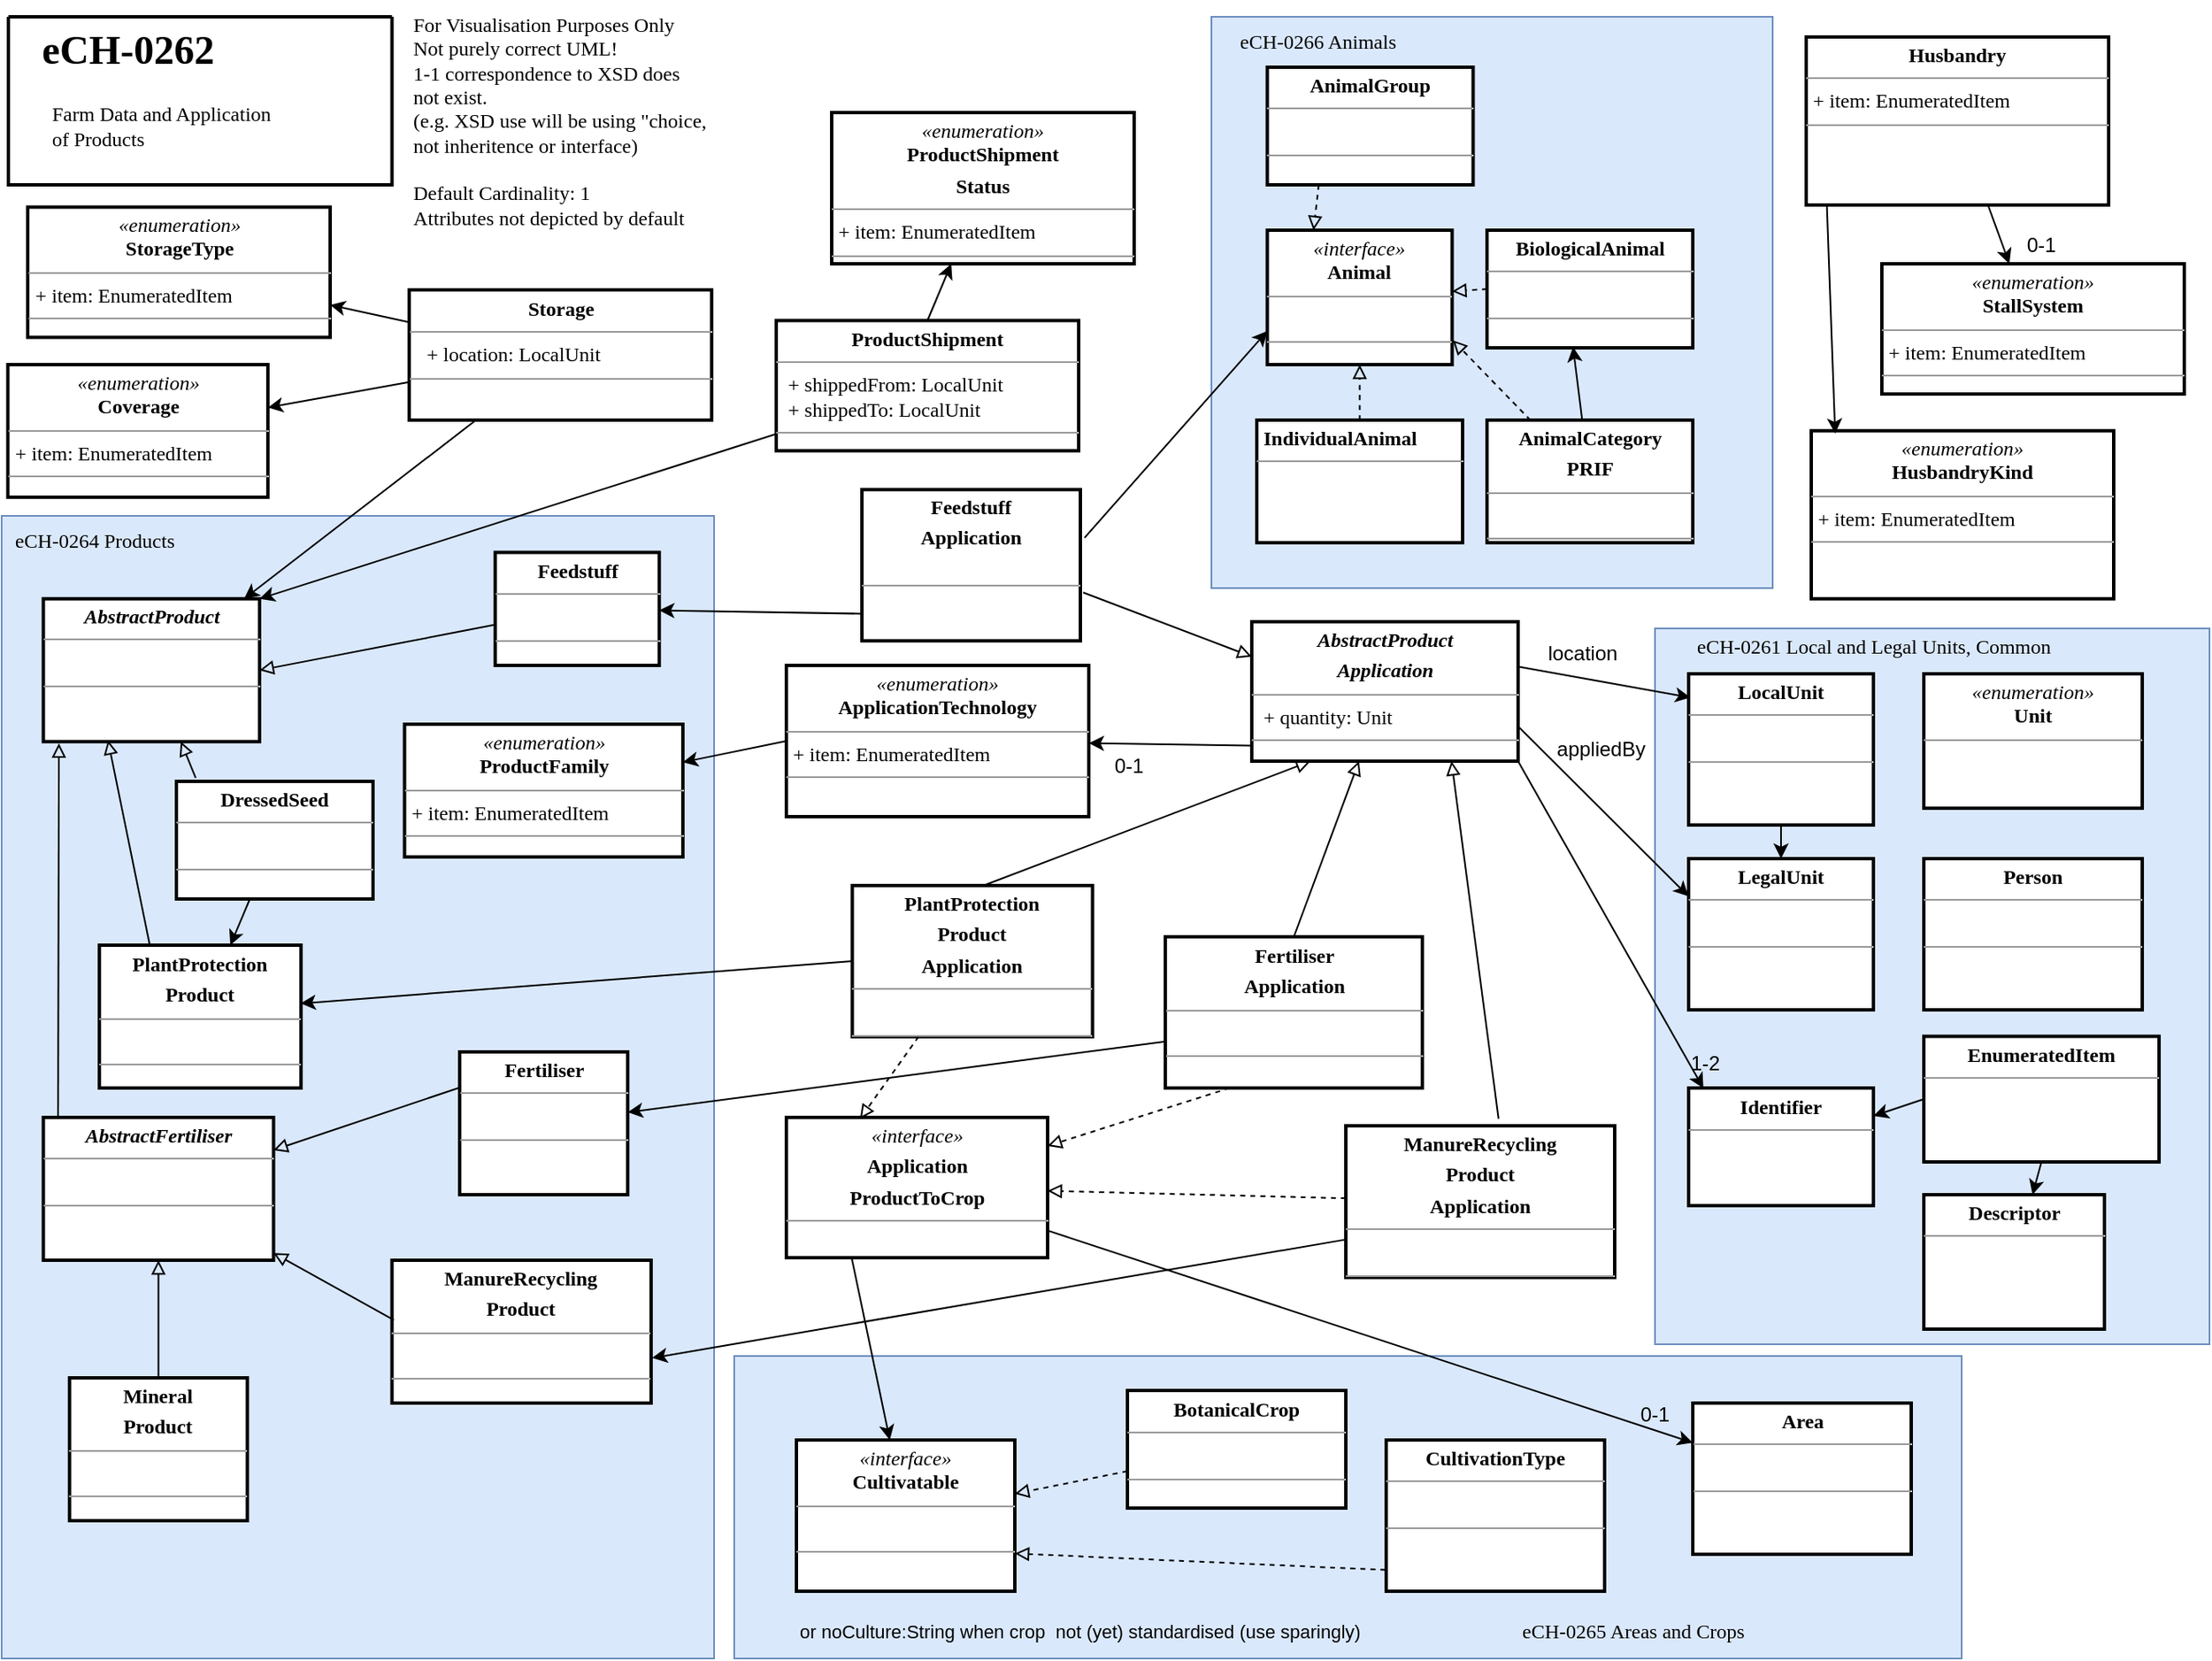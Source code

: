 <mxfile version="21.1.2" type="device">
  <diagram id="C5RBs43oDa-KdzZeNtuy" name="Page-1">
    <mxGraphModel dx="2353" dy="1265" grid="1" gridSize="10" guides="1" tooltips="1" connect="1" arrows="1" fold="1" page="1" pageScale="1" pageWidth="1654" pageHeight="1169" math="0" shadow="0">
      <root>
        <mxCell id="WIyWlLk6GJQsqaUBKTNV-0" />
        <mxCell id="WIyWlLk6GJQsqaUBKTNV-1" parent="WIyWlLk6GJQsqaUBKTNV-0" />
        <mxCell id="9_fdUrSxjmN1W93VfHhp-2" value="" style="rounded=0;whiteSpace=wrap;html=1;fillColor=#dae8fc;strokeColor=#6c8ebf;fontFamily=Verdana;" parent="WIyWlLk6GJQsqaUBKTNV-1" vertex="1">
          <mxGeometry x="1010" y="424" width="330" height="426" as="geometry" />
        </mxCell>
        <mxCell id="9_fdUrSxjmN1W93VfHhp-0" value="&lt;p style=&quot;margin:0px;margin-top:4px;text-align:center;&quot;&gt;&lt;i&gt;«enumeration»&lt;/i&gt;&lt;br&gt;&lt;b&gt;Unit&lt;/b&gt;&lt;/p&gt;&lt;hr size=&quot;1&quot;&gt;&lt;p style=&quot;margin:0px;margin-left:4px;&quot;&gt;&lt;br&gt;&lt;/p&gt;" style="verticalAlign=top;align=left;overflow=fill;fontSize=12;fontFamily=Verdana;html=1;sketch=0;strokeWidth=2;" parent="WIyWlLk6GJQsqaUBKTNV-1" vertex="1">
          <mxGeometry x="1170" y="451" width="130" height="80" as="geometry" />
        </mxCell>
        <mxCell id="9_fdUrSxjmN1W93VfHhp-12" value="&lt;p style=&quot;margin:0px;margin-top:4px;text-align:center;&quot;&gt;&lt;b&gt;Identifier&lt;/b&gt;&lt;/p&gt;&lt;hr size=&quot;1&quot;&gt;&lt;p style=&quot;margin:0px;margin-left:4px;&quot;&gt;&lt;br&gt;&lt;/p&gt;" style="verticalAlign=top;align=left;overflow=fill;fontSize=12;fontFamily=Verdana;html=1;sketch=0;strokeWidth=2;" parent="WIyWlLk6GJQsqaUBKTNV-1" vertex="1">
          <mxGeometry x="1030" y="697.5" width="110" height="70" as="geometry" />
        </mxCell>
        <mxCell id="A5fvS7BDDAw0l9XVEY4Y-33" value="&lt;p style=&quot;margin:0px;margin-top:4px;text-align:center;&quot;&gt;&lt;b&gt;EnumeratedItem&lt;/b&gt;&lt;/p&gt;&lt;hr size=&quot;1&quot;&gt;&lt;p style=&quot;margin:0px;margin-left:4px;&quot;&gt;&lt;br&gt;&lt;/p&gt;" style="verticalAlign=top;align=left;overflow=fill;fontSize=12;fontFamily=Verdana;html=1;sketch=0;strokeWidth=2;" parent="WIyWlLk6GJQsqaUBKTNV-1" vertex="1">
          <mxGeometry x="1170" y="666.75" width="140" height="74.75" as="geometry" />
        </mxCell>
        <mxCell id="A5fvS7BDDAw0l9XVEY4Y-54" value="&lt;p style=&quot;margin:0px;margin-top:4px;text-align:center;&quot;&gt;&lt;b&gt;LocalUnit&lt;/b&gt;&lt;/p&gt;&lt;hr size=&quot;1&quot;&gt;&lt;p style=&quot;margin:0px;margin-left:4px;&quot;&gt;&amp;nbsp;&lt;br&gt;&lt;/p&gt;&lt;hr size=&quot;1&quot;&gt;&lt;p style=&quot;margin:0px;margin-left:4px;&quot;&gt;&lt;br&gt;&lt;/p&gt;" style="verticalAlign=top;align=left;overflow=fill;fontSize=12;fontFamily=Verdana;html=1;sketch=0;strokeWidth=2;" parent="WIyWlLk6GJQsqaUBKTNV-1" vertex="1">
          <mxGeometry x="1030" y="451" width="110" height="90" as="geometry" />
        </mxCell>
        <mxCell id="A5fvS7BDDAw0l9XVEY4Y-61" value="" style="endArrow=classic;html=1;sketch=0;fontFamily=Verdana;curved=1;" parent="WIyWlLk6GJQsqaUBKTNV-1" source="A5fvS7BDDAw0l9XVEY4Y-54" target="Fh2eQYCEiK_2gspSJ3Qt-0" edge="1">
          <mxGeometry width="50" height="50" relative="1" as="geometry">
            <mxPoint x="1205" y="1035" as="sourcePoint" />
            <mxPoint x="1119.72" y="590.336" as="targetPoint" />
          </mxGeometry>
        </mxCell>
        <mxCell id="A5fvS7BDDAw0l9XVEY4Y-96" value="" style="swimlane;startSize=0;sketch=0;fontFamily=Verdana;strokeWidth=2;" parent="WIyWlLk6GJQsqaUBKTNV-1" vertex="1">
          <mxGeometry x="30" y="60" width="228.3" height="100" as="geometry" />
        </mxCell>
        <mxCell id="9_fdUrSxjmN1W93VfHhp-1" value="&lt;h1&gt;&lt;span style=&quot;background-color: initial;&quot;&gt;eCH-0262&lt;/span&gt;&lt;/h1&gt;&lt;div&gt;&lt;br&gt;&lt;/div&gt;" style="text;html=1;strokeColor=none;fillColor=none;spacing=5;spacingTop=-20;whiteSpace=wrap;overflow=hidden;rounded=0;strokeWidth=2;fontFamily=Verdana;" parent="A5fvS7BDDAw0l9XVEY4Y-96" vertex="1">
          <mxGeometry x="15.3" width="195.7" height="80" as="geometry" />
        </mxCell>
        <mxCell id="A5fvS7BDDAw0l9XVEY4Y-100" value="Farm Data and Application&lt;br&gt;of Products" style="text;html=1;strokeColor=none;fillColor=none;align=left;verticalAlign=middle;whiteSpace=wrap;rounded=0;strokeWidth=2;fontFamily=Verdana;" parent="A5fvS7BDDAw0l9XVEY4Y-96" vertex="1">
          <mxGeometry x="23.6" y="50" width="226.4" height="30" as="geometry" />
        </mxCell>
        <mxCell id="A5fvS7BDDAw0l9XVEY4Y-97" value="For Visualisation Purposes Only&lt;br&gt;Not purely correct UML!&lt;br&gt;1-1 correspondence to XSD does &lt;br&gt;not exist.&lt;br&gt;(e.g. XSD use will be using &quot;choice,&lt;br&gt;not inheritence or interface)&lt;br&gt;&lt;br&gt;Default Cardinality: 1&lt;br&gt;Attributes not depicted by default" style="text;html=1;strokeColor=none;fillColor=none;align=left;verticalAlign=middle;whiteSpace=wrap;rounded=0;strokeWidth=2;fontFamily=Verdana;" parent="WIyWlLk6GJQsqaUBKTNV-1" vertex="1">
          <mxGeometry x="268.57" y="107" width="450" height="30" as="geometry" />
        </mxCell>
        <mxCell id="3pSlS8YH4z9lj6zPETBl-3" value="" style="rounded=0;whiteSpace=wrap;html=1;fillColor=#dae8fc;strokeColor=#6c8ebf;fontFamily=Verdana;" parent="WIyWlLk6GJQsqaUBKTNV-1" vertex="1">
          <mxGeometry x="462" y="857" width="730.5" height="180" as="geometry" />
        </mxCell>
        <mxCell id="3pSlS8YH4z9lj6zPETBl-47" value="&lt;p style=&quot;margin:0px;margin-top:4px;text-align:center;&quot;&gt;&lt;b&gt;Person&lt;/b&gt;&lt;/p&gt;&lt;hr size=&quot;1&quot;&gt;&lt;p style=&quot;margin:0px;margin-left:4px;&quot;&gt;&amp;nbsp;&lt;br&gt;&lt;/p&gt;&lt;hr size=&quot;1&quot;&gt;&lt;p style=&quot;margin:0px;margin-left:4px;&quot;&gt;&lt;br&gt;&lt;/p&gt;" style="verticalAlign=top;align=left;overflow=fill;fontSize=12;fontFamily=Verdana;html=1;sketch=0;strokeWidth=2;" parent="WIyWlLk6GJQsqaUBKTNV-1" vertex="1">
          <mxGeometry x="1170" y="561" width="130" height="90" as="geometry" />
        </mxCell>
        <mxCell id="31RmMGNtrucp_WwvdCh7-1" value="&lt;p style=&quot;margin:0px;margin-top:4px;text-align:center;&quot;&gt;&lt;i&gt;«enumeration»&lt;/i&gt;&lt;br&gt;&lt;b&gt;StorageType&lt;/b&gt;&lt;/p&gt;&lt;hr size=&quot;1&quot;&gt;&lt;p style=&quot;margin:0px;margin-left:4px;&quot;&gt;+ item: EnumeratedItem&lt;br&gt;&lt;/p&gt;&lt;hr size=&quot;1&quot;&gt;&lt;p style=&quot;margin:0px;margin-left:4px;&quot;&gt;&lt;br&gt;&lt;/p&gt;" style="verticalAlign=top;align=left;overflow=fill;fontSize=12;fontFamily=Verdana;html=1;sketch=0;strokeWidth=2;" parent="WIyWlLk6GJQsqaUBKTNV-1" vertex="1">
          <mxGeometry x="41.51" y="173.25" width="180" height="77.5" as="geometry" />
        </mxCell>
        <mxCell id="fq_hDrngQvyFMPAxzldU-2" value="" style="rounded=0;whiteSpace=wrap;html=1;fillColor=#dae8fc;strokeColor=#6c8ebf;fontFamily=Verdana;" parent="WIyWlLk6GJQsqaUBKTNV-1" vertex="1">
          <mxGeometry x="746" y="60" width="334" height="340" as="geometry" />
        </mxCell>
        <mxCell id="fq_hDrngQvyFMPAxzldU-3" value="eCH-0266 Animals" style="text;html=1;strokeColor=none;fillColor=none;align=left;verticalAlign=middle;whiteSpace=wrap;rounded=0;strokeWidth=2;fontFamily=Verdana;" parent="WIyWlLk6GJQsqaUBKTNV-1" vertex="1">
          <mxGeometry x="761" y="60" width="290" height="30" as="geometry" />
        </mxCell>
        <mxCell id="fq_hDrngQvyFMPAxzldU-5" value="&lt;p style=&quot;margin:0px;margin-top:4px;text-align:center;&quot;&gt;&lt;b&gt;AnimalGroup&lt;/b&gt;&lt;/p&gt;&lt;hr size=&quot;1&quot;&gt;&lt;p style=&quot;margin:0px;margin-left:4px;&quot;&gt;&amp;nbsp;&amp;nbsp;&lt;br&gt;&lt;/p&gt;&lt;hr size=&quot;1&quot;&gt;&lt;p style=&quot;margin:0px;margin-left:4px;&quot;&gt;&lt;br&gt;&lt;/p&gt;" style="verticalAlign=top;align=left;overflow=fill;fontSize=12;fontFamily=Verdana;html=1;sketch=0;strokeWidth=2;" parent="WIyWlLk6GJQsqaUBKTNV-1" vertex="1">
          <mxGeometry x="779.25" y="90" width="122.5" height="70" as="geometry" />
        </mxCell>
        <mxCell id="fq_hDrngQvyFMPAxzldU-6" value="&lt;p style=&quot;margin:0px;margin-top:4px;text-align:center;&quot;&gt;&lt;b style=&quot;background-color: initial;&quot;&gt;Husbandry&lt;/b&gt;&lt;br&gt;&lt;/p&gt;&lt;hr size=&quot;1&quot;&gt;&lt;p style=&quot;margin:0px;margin-left:4px;&quot;&gt;+ item: EnumeratedItem&lt;br&gt;&lt;/p&gt;&lt;hr size=&quot;1&quot;&gt;&lt;p style=&quot;margin:0px;margin-left:4px;&quot;&gt;&lt;br&gt;&lt;/p&gt;" style="verticalAlign=top;align=left;overflow=fill;fontSize=12;fontFamily=Verdana;html=1;sketch=0;strokeWidth=2;" parent="WIyWlLk6GJQsqaUBKTNV-1" vertex="1">
          <mxGeometry x="1100" y="72" width="180" height="100" as="geometry" />
        </mxCell>
        <mxCell id="fq_hDrngQvyFMPAxzldU-7" value="" style="rounded=0;whiteSpace=wrap;html=1;fillColor=#dae8fc;strokeColor=#6c8ebf;fontFamily=Verdana;" parent="WIyWlLk6GJQsqaUBKTNV-1" vertex="1">
          <mxGeometry x="26" y="357" width="424" height="680" as="geometry" />
        </mxCell>
        <mxCell id="fq_hDrngQvyFMPAxzldU-8" value="&lt;p style=&quot;margin:0px;margin-top:4px;text-align:center;&quot;&gt;&lt;b&gt;Manure&lt;/b&gt;&lt;b style=&quot;background-color: initial;&quot;&gt;Recycling&lt;/b&gt;&lt;/p&gt;&lt;p style=&quot;margin:0px;margin-top:4px;text-align:center;&quot;&gt;&lt;b style=&quot;background-color: initial;&quot;&gt;Product&lt;/b&gt;&lt;/p&gt;&lt;hr size=&quot;1&quot;&gt;&lt;p style=&quot;margin:0px;margin-left:4px;&quot;&gt;&amp;nbsp;&lt;br&gt;&lt;/p&gt;&lt;hr size=&quot;1&quot;&gt;&lt;p style=&quot;margin:0px;margin-left:4px;&quot;&gt;&lt;br&gt;&lt;/p&gt;" style="verticalAlign=top;align=left;overflow=fill;fontSize=12;fontFamily=Verdana;html=1;sketch=0;strokeWidth=2;" parent="WIyWlLk6GJQsqaUBKTNV-1" vertex="1">
          <mxGeometry x="258.3" y="800" width="154.23" height="85" as="geometry" />
        </mxCell>
        <mxCell id="fq_hDrngQvyFMPAxzldU-9" value="eCH-0264 Products" style="text;html=1;strokeColor=none;fillColor=none;align=left;verticalAlign=middle;whiteSpace=wrap;rounded=0;strokeWidth=2;fontFamily=Verdana;" parent="WIyWlLk6GJQsqaUBKTNV-1" vertex="1">
          <mxGeometry x="32.35" y="357" width="290" height="30" as="geometry" />
        </mxCell>
        <mxCell id="fq_hDrngQvyFMPAxzldU-10" value="&lt;p style=&quot;margin:0px;margin-top:4px;text-align:center;&quot;&gt;&lt;b&gt;PlantProtection&lt;/b&gt;&lt;/p&gt;&lt;p style=&quot;margin:0px;margin-top:4px;text-align:center;&quot;&gt;&lt;b style=&quot;background-color: initial;&quot;&gt;Product&lt;/b&gt;&lt;br&gt;&lt;/p&gt;&lt;hr size=&quot;1&quot;&gt;&lt;p style=&quot;margin:0px;margin-left:4px;&quot;&gt;&amp;nbsp;&lt;br&gt;&lt;/p&gt;&lt;hr size=&quot;1&quot;&gt;&lt;p style=&quot;margin:0px;margin-left:4px;&quot;&gt;&lt;br&gt;&lt;/p&gt;" style="verticalAlign=top;align=left;overflow=fill;fontSize=12;fontFamily=Verdana;html=1;sketch=0;strokeWidth=2;" parent="WIyWlLk6GJQsqaUBKTNV-1" vertex="1">
          <mxGeometry x="84.15" y="612.5" width="120" height="85" as="geometry" />
        </mxCell>
        <mxCell id="fq_hDrngQvyFMPAxzldU-11" value="&lt;p style=&quot;margin:0px;margin-top:4px;text-align:center;&quot;&gt;&lt;b&gt;Feedstuff&lt;/b&gt;&lt;/p&gt;&lt;hr size=&quot;1&quot;&gt;&lt;p style=&quot;margin:0px;margin-left:4px;&quot;&gt;&amp;nbsp;&lt;br&gt;&lt;/p&gt;&lt;hr size=&quot;1&quot;&gt;&lt;p style=&quot;margin:0px;margin-left:4px;&quot;&gt;&lt;br&gt;&lt;/p&gt;" style="verticalAlign=top;align=left;overflow=fill;fontSize=12;fontFamily=Verdana;html=1;sketch=0;strokeWidth=2;" parent="WIyWlLk6GJQsqaUBKTNV-1" vertex="1">
          <mxGeometry x="319.75" y="378.75" width="97.6" height="67.25" as="geometry" />
        </mxCell>
        <mxCell id="fq_hDrngQvyFMPAxzldU-132" style="edgeStyle=elbowEdgeStyle;rounded=0;orthogonalLoop=1;jettySize=auto;html=1;exitX=0;exitY=0.25;exitDx=0;exitDy=0;fontFamily=Verdana;endArrow=block;endFill=0;" parent="WIyWlLk6GJQsqaUBKTNV-1" source="fq_hDrngQvyFMPAxzldU-14" edge="1">
          <mxGeometry relative="1" as="geometry">
            <mxPoint x="573" y="364.143" as="targetPoint" />
          </mxGeometry>
        </mxCell>
        <mxCell id="fq_hDrngQvyFMPAxzldU-14" value="&lt;p style=&quot;margin:0px;margin-top:4px;text-align:center;&quot;&gt;&lt;b style=&quot;background-color: initial;&quot;&gt;Feedstuff&lt;/b&gt;&lt;br&gt;&lt;/p&gt;&lt;p style=&quot;margin:0px;margin-top:4px;text-align:center;&quot;&gt;&lt;b&gt;Application&lt;/b&gt;&lt;/p&gt;&lt;p style=&quot;margin:0px;margin-left:4px;&quot;&gt;&amp;nbsp;&amp;nbsp;&lt;br&gt;&lt;/p&gt;&lt;hr size=&quot;1&quot;&gt;&lt;p style=&quot;margin:0px;margin-left:4px;&quot;&gt;&lt;br&gt;&lt;/p&gt;" style="verticalAlign=top;align=left;overflow=fill;fontSize=12;fontFamily=Verdana;html=1;sketch=0;strokeWidth=2;" parent="WIyWlLk6GJQsqaUBKTNV-1" vertex="1">
          <mxGeometry x="538" y="341.35" width="130" height="90" as="geometry" />
        </mxCell>
        <mxCell id="fq_hDrngQvyFMPAxzldU-15" value="" style="endArrow=classic;html=1;sketch=0;fontFamily=Verdana;curved=1;exitX=-0.007;exitY=0.821;exitDx=0;exitDy=0;exitPerimeter=0;" parent="WIyWlLk6GJQsqaUBKTNV-1" source="fq_hDrngQvyFMPAxzldU-14" target="fq_hDrngQvyFMPAxzldU-11" edge="1">
          <mxGeometry width="50" height="50" relative="1" as="geometry">
            <mxPoint x="499" y="391.911" as="sourcePoint" />
            <mxPoint x="1307.988" y="870" as="targetPoint" />
          </mxGeometry>
        </mxCell>
        <mxCell id="fq_hDrngQvyFMPAxzldU-20" value="&lt;p style=&quot;margin:0px;margin-top:4px;text-align:center;&quot;&gt;&lt;i&gt;«interface»&lt;/i&gt;&lt;/p&gt;&lt;p style=&quot;margin:0px;margin-top:4px;text-align:center;&quot;&gt;&lt;b&gt;Application&lt;/b&gt;&lt;/p&gt;&lt;p style=&quot;margin:0px;margin-top:4px;text-align:center;&quot;&gt;&lt;b style=&quot;background-color: initial;&quot;&gt;Product&lt;/b&gt;&lt;b style=&quot;background-color: initial;&quot;&gt;ToCrop&lt;/b&gt;&lt;/p&gt;&lt;hr size=&quot;1&quot;&gt;&lt;p style=&quot;margin:0px;margin-left:4px;&quot;&gt;&lt;/p&gt;&lt;p style=&quot;margin:0px;margin-left:4px;&quot;&gt;&lt;br&gt;&lt;/p&gt;" style="verticalAlign=top;align=left;overflow=fill;fontSize=12;fontFamily=Verdana;html=1;sketch=0;strokeWidth=2;" parent="WIyWlLk6GJQsqaUBKTNV-1" vertex="1">
          <mxGeometry x="493" y="715" width="155.5" height="83.5" as="geometry" />
        </mxCell>
        <mxCell id="fq_hDrngQvyFMPAxzldU-25" value="&lt;p style=&quot;margin:0px;margin-top:4px;text-align:center;&quot;&gt;&lt;b&gt;&lt;i&gt;AbstractProduct&lt;/i&gt;&lt;/b&gt;&lt;/p&gt;&lt;p style=&quot;margin:0px;margin-top:4px;text-align:center;&quot;&gt;&lt;b&gt;&lt;i&gt;Application&lt;/i&gt;&lt;/b&gt;&lt;/p&gt;&lt;hr size=&quot;1&quot;&gt;&lt;p style=&quot;margin:0px;margin-left:4px;&quot;&gt;&amp;nbsp;+ quantity: Unit&lt;span style=&quot;background-color: initial;&quot;&gt;&amp;nbsp;&lt;/span&gt;&lt;/p&gt;&lt;hr size=&quot;1&quot;&gt;&lt;p style=&quot;margin:0px;margin-left:4px;&quot;&gt;&lt;br&gt;&lt;/p&gt;" style="verticalAlign=top;align=left;overflow=fill;fontSize=12;fontFamily=Verdana;html=1;sketch=0;strokeWidth=2;" parent="WIyWlLk6GJQsqaUBKTNV-1" vertex="1">
          <mxGeometry x="770" y="420" width="158.5" height="83" as="geometry" />
        </mxCell>
        <mxCell id="fq_hDrngQvyFMPAxzldU-26" value="&lt;p style=&quot;margin:0px;margin-top:4px;text-align:center;&quot;&gt;&lt;b&gt;DressedSeed&lt;/b&gt;&lt;/p&gt;&lt;hr size=&quot;1&quot;&gt;&lt;p style=&quot;margin:0px;margin-left:4px;&quot;&gt;&amp;nbsp;&lt;br&gt;&lt;/p&gt;&lt;hr size=&quot;1&quot;&gt;&lt;p style=&quot;margin:0px;margin-left:4px;&quot;&gt;&lt;br&gt;&lt;/p&gt;" style="verticalAlign=top;align=left;overflow=fill;fontSize=12;fontFamily=Verdana;html=1;sketch=0;strokeWidth=2;" parent="WIyWlLk6GJQsqaUBKTNV-1" vertex="1">
          <mxGeometry x="130" y="515" width="117" height="70" as="geometry" />
        </mxCell>
        <mxCell id="fq_hDrngQvyFMPAxzldU-30" value="" style="endArrow=block;html=1;sketch=0;fontFamily=Verdana;curved=1;endFill=0;exitX=1.013;exitY=0.681;exitDx=0;exitDy=0;entryX=0;entryY=0.25;entryDx=0;entryDy=0;exitPerimeter=0;" parent="WIyWlLk6GJQsqaUBKTNV-1" source="fq_hDrngQvyFMPAxzldU-14" target="fq_hDrngQvyFMPAxzldU-25" edge="1">
          <mxGeometry width="50" height="50" relative="1" as="geometry">
            <mxPoint x="792.997" y="706.75" as="sourcePoint" />
            <mxPoint x="909.83" y="967.75" as="targetPoint" />
          </mxGeometry>
        </mxCell>
        <mxCell id="fq_hDrngQvyFMPAxzldU-39" value="" style="endArrow=classic;html=1;sketch=0;fontFamily=Verdana;curved=1;exitX=0.002;exitY=0.888;exitDx=0;exitDy=0;exitPerimeter=0;" parent="WIyWlLk6GJQsqaUBKTNV-1" source="fq_hDrngQvyFMPAxzldU-25" target="fq_hDrngQvyFMPAxzldU-38" edge="1">
          <mxGeometry width="50" height="50" relative="1" as="geometry">
            <mxPoint x="731.75" y="557" as="sourcePoint" />
            <mxPoint x="988.775" y="765" as="targetPoint" />
          </mxGeometry>
        </mxCell>
        <mxCell id="fq_hDrngQvyFMPAxzldU-43" value="&lt;p style=&quot;margin:0px;margin-top:4px;text-align:center;&quot;&gt;&lt;i&gt;«enumeration»&lt;/i&gt;&lt;br&gt;&lt;b&gt;StallSystem&lt;/b&gt;&lt;/p&gt;&lt;hr size=&quot;1&quot;&gt;&lt;p style=&quot;margin:0px;margin-left:4px;&quot;&gt;+ item: EnumeratedItem&lt;br&gt;&lt;/p&gt;&lt;hr size=&quot;1&quot;&gt;&lt;p style=&quot;margin:0px;margin-left:4px;&quot;&gt;&lt;br&gt;&lt;/p&gt;" style="verticalAlign=top;align=left;overflow=fill;fontSize=12;fontFamily=Verdana;html=1;sketch=0;strokeWidth=2;" parent="WIyWlLk6GJQsqaUBKTNV-1" vertex="1">
          <mxGeometry x="1145" y="207.0" width="180" height="77.5" as="geometry" />
        </mxCell>
        <mxCell id="fq_hDrngQvyFMPAxzldU-45" value="&lt;p style=&quot;margin:0px;margin-top:4px;text-align:center;&quot;&gt;&lt;b&gt;Storage&lt;/b&gt;&lt;/p&gt;&lt;hr size=&quot;1&quot;&gt;&lt;p style=&quot;margin:0px;margin-left:4px;&quot;&gt;&amp;nbsp; + location: LocalUnit&lt;br&gt;&lt;/p&gt;&lt;hr size=&quot;1&quot;&gt;&lt;p style=&quot;margin:0px;margin-left:4px;&quot;&gt;&lt;br&gt;&lt;/p&gt;" style="verticalAlign=top;align=left;overflow=fill;fontSize=12;fontFamily=Verdana;html=1;sketch=0;strokeWidth=2;" parent="WIyWlLk6GJQsqaUBKTNV-1" vertex="1">
          <mxGeometry x="268.57" y="222.5" width="180" height="77.5" as="geometry" />
        </mxCell>
        <mxCell id="fq_hDrngQvyFMPAxzldU-55" value="&lt;p style=&quot;margin:0px;margin-top:4px;text-align:center;&quot;&gt;&lt;b&gt;&lt;i&gt;AbstractProduct&lt;/i&gt;&lt;/b&gt;&lt;/p&gt;&lt;hr size=&quot;1&quot;&gt;&lt;p style=&quot;margin:0px;margin-left:4px;&quot;&gt;&amp;nbsp;&lt;br&gt;&lt;/p&gt;&lt;hr size=&quot;1&quot;&gt;&lt;p style=&quot;margin:0px;margin-left:4px;&quot;&gt;&lt;br&gt;&lt;/p&gt;" style="verticalAlign=top;align=left;overflow=fill;fontSize=12;fontFamily=Verdana;html=1;sketch=0;strokeWidth=2;" parent="WIyWlLk6GJQsqaUBKTNV-1" vertex="1">
          <mxGeometry x="50.8" y="406.35" width="128.7" height="85" as="geometry" />
        </mxCell>
        <mxCell id="fq_hDrngQvyFMPAxzldU-58" value="" style="endArrow=classic;html=1;sketch=0;fontFamily=Verdana;curved=1;" parent="WIyWlLk6GJQsqaUBKTNV-1" source="fq_hDrngQvyFMPAxzldU-45" target="31RmMGNtrucp_WwvdCh7-1" edge="1">
          <mxGeometry width="50" height="50" relative="1" as="geometry">
            <mxPoint x="1093" y="611" as="sourcePoint" />
            <mxPoint x="1093" y="489.18" as="targetPoint" />
          </mxGeometry>
        </mxCell>
        <mxCell id="fq_hDrngQvyFMPAxzldU-60" value="&lt;p style=&quot;margin:0px;margin-top:4px;text-align:center;&quot;&gt;&lt;b&gt;BiologicalAnimal&lt;/b&gt;&lt;/p&gt;&lt;hr size=&quot;1&quot;&gt;&lt;p style=&quot;margin:0px;margin-left:4px;&quot;&gt;&amp;nbsp;&amp;nbsp;&lt;br&gt;&lt;/p&gt;&lt;hr size=&quot;1&quot;&gt;&lt;p style=&quot;margin:0px;margin-left:4px;&quot;&gt;&lt;br&gt;&lt;/p&gt;" style="verticalAlign=top;align=left;overflow=fill;fontSize=12;fontFamily=Verdana;html=1;sketch=0;strokeWidth=2;" parent="WIyWlLk6GJQsqaUBKTNV-1" vertex="1">
          <mxGeometry x="910" y="187" width="122.5" height="70" as="geometry" />
        </mxCell>
        <mxCell id="fq_hDrngQvyFMPAxzldU-65" value="" style="endArrow=block;html=1;sketch=0;fontFamily=Verdana;curved=1;endFill=0;entryX=1;entryY=0.5;entryDx=0;entryDy=0;" parent="WIyWlLk6GJQsqaUBKTNV-1" source="fq_hDrngQvyFMPAxzldU-11" target="fq_hDrngQvyFMPAxzldU-55" edge="1">
          <mxGeometry width="50" height="50" relative="1" as="geometry">
            <mxPoint x="495.33" y="632.68" as="sourcePoint" />
            <mxPoint x="487.638" y="604.75" as="targetPoint" />
          </mxGeometry>
        </mxCell>
        <mxCell id="fq_hDrngQvyFMPAxzldU-67" value="" style="endArrow=block;html=1;sketch=0;fontFamily=Verdana;curved=1;endFill=0;exitX=0.25;exitY=0;exitDx=0;exitDy=0;entryX=0.299;entryY=0.991;entryDx=0;entryDy=0;entryPerimeter=0;" parent="WIyWlLk6GJQsqaUBKTNV-1" source="fq_hDrngQvyFMPAxzldU-10" target="fq_hDrngQvyFMPAxzldU-55" edge="1">
          <mxGeometry width="50" height="50" relative="1" as="geometry">
            <mxPoint x="191.3" y="511" as="sourcePoint" />
            <mxPoint x="93" y="487" as="targetPoint" />
          </mxGeometry>
        </mxCell>
        <mxCell id="fq_hDrngQvyFMPAxzldU-69" value="" style="endArrow=block;html=1;sketch=0;fontFamily=Verdana;curved=1;endFill=0;exitX=0.098;exitY=-0.03;exitDx=0;exitDy=0;exitPerimeter=0;" parent="WIyWlLk6GJQsqaUBKTNV-1" source="fq_hDrngQvyFMPAxzldU-26" target="fq_hDrngQvyFMPAxzldU-55" edge="1">
          <mxGeometry width="50" height="50" relative="1" as="geometry">
            <mxPoint x="249.129" y="709.88" as="sourcePoint" />
            <mxPoint x="170.62" y="469.325" as="targetPoint" />
          </mxGeometry>
        </mxCell>
        <mxCell id="Fh2eQYCEiK_2gspSJ3Qt-0" value="&lt;p style=&quot;margin:0px;margin-top:4px;text-align:center;&quot;&gt;&lt;b&gt;LegalUnit&lt;/b&gt;&lt;/p&gt;&lt;hr size=&quot;1&quot;&gt;&lt;p style=&quot;margin:0px;margin-left:4px;&quot;&gt;&amp;nbsp;&lt;br&gt;&lt;/p&gt;&lt;hr size=&quot;1&quot;&gt;&lt;p style=&quot;margin:0px;margin-left:4px;&quot;&gt;&lt;br&gt;&lt;/p&gt;" style="verticalAlign=top;align=left;overflow=fill;fontSize=12;fontFamily=Verdana;html=1;sketch=0;strokeWidth=2;" parent="WIyWlLk6GJQsqaUBKTNV-1" vertex="1">
          <mxGeometry x="1030" y="561" width="110" height="90" as="geometry" />
        </mxCell>
        <mxCell id="fq_hDrngQvyFMPAxzldU-38" value="&lt;p style=&quot;margin:0px;margin-top:4px;text-align:center;&quot;&gt;&lt;i&gt;«enumeration»&lt;/i&gt;&lt;br&gt;&lt;b&gt;Application&lt;/b&gt;&lt;b style=&quot;background-color: initial;&quot;&gt;Technology&lt;/b&gt;&lt;/p&gt;&lt;hr size=&quot;1&quot;&gt;&lt;p style=&quot;margin:0px;margin-left:4px;&quot;&gt;+ item: EnumeratedItem&lt;br&gt;&lt;/p&gt;&lt;hr size=&quot;1&quot;&gt;&lt;p style=&quot;margin:0px;margin-left:4px;&quot;&gt;&lt;br&gt;&lt;/p&gt;" style="verticalAlign=top;align=left;overflow=fill;fontSize=12;fontFamily=Verdana;html=1;sketch=0;strokeWidth=2;" parent="WIyWlLk6GJQsqaUBKTNV-1" vertex="1">
          <mxGeometry x="493" y="446" width="180" height="90" as="geometry" />
        </mxCell>
        <mxCell id="fq_hDrngQvyFMPAxzldU-75" value="&lt;p style=&quot;margin:0px;margin-top:4px;text-align:center;&quot;&gt;&lt;b&gt;Descriptor&lt;/b&gt;&lt;/p&gt;&lt;hr size=&quot;1&quot;&gt;&lt;p style=&quot;margin:0px;margin-left:4px;&quot;&gt;&lt;br&gt;&lt;/p&gt;" style="verticalAlign=top;align=left;overflow=fill;fontSize=12;fontFamily=Verdana;html=1;sketch=0;strokeWidth=2;" parent="WIyWlLk6GJQsqaUBKTNV-1" vertex="1">
          <mxGeometry x="1170" y="761" width="107.5" height="80" as="geometry" />
        </mxCell>
        <mxCell id="fq_hDrngQvyFMPAxzldU-76" value="eCH-0261 Local and Legal Units, Common" style="text;html=1;strokeColor=none;fillColor=none;align=left;verticalAlign=middle;whiteSpace=wrap;rounded=0;strokeWidth=2;fontFamily=Verdana;" parent="WIyWlLk6GJQsqaUBKTNV-1" vertex="1">
          <mxGeometry x="1032.5" y="420" width="290" height="30" as="geometry" />
        </mxCell>
        <mxCell id="fq_hDrngQvyFMPAxzldU-77" value="eCH-0265 Areas and Crops" style="text;html=1;strokeColor=none;fillColor=none;align=left;verticalAlign=middle;whiteSpace=wrap;rounded=0;strokeWidth=2;fontFamily=Verdana;" parent="WIyWlLk6GJQsqaUBKTNV-1" vertex="1">
          <mxGeometry x="928.5" y="1006" width="214.5" height="30" as="geometry" />
        </mxCell>
        <mxCell id="fq_hDrngQvyFMPAxzldU-80" value="" style="endArrow=classic;html=1;sketch=0;fontFamily=Verdana;curved=1;exitX=0;exitY=0.5;exitDx=0;exitDy=0;" parent="WIyWlLk6GJQsqaUBKTNV-1" source="A5fvS7BDDAw0l9XVEY4Y-33" target="9_fdUrSxjmN1W93VfHhp-12" edge="1">
          <mxGeometry width="50" height="50" relative="1" as="geometry">
            <mxPoint x="1361.45" y="791" as="sourcePoint" />
            <mxPoint x="1200.0" y="789" as="targetPoint" />
          </mxGeometry>
        </mxCell>
        <mxCell id="fq_hDrngQvyFMPAxzldU-83" value="" style="endArrow=classic;html=1;sketch=0;fontFamily=Verdana;curved=1;exitX=0.5;exitY=1;exitDx=0;exitDy=0;" parent="WIyWlLk6GJQsqaUBKTNV-1" source="A5fvS7BDDAw0l9XVEY4Y-33" target="fq_hDrngQvyFMPAxzldU-75" edge="1">
          <mxGeometry width="50" height="50" relative="1" as="geometry">
            <mxPoint x="1060" y="961" as="sourcePoint" />
            <mxPoint x="870.201" y="679.25" as="targetPoint" />
          </mxGeometry>
        </mxCell>
        <mxCell id="fq_hDrngQvyFMPAxzldU-90" value="&lt;p style=&quot;margin:0px;margin-top:4px;text-align:center;&quot;&gt;&lt;i&gt;«enumeration»&lt;/i&gt;&lt;br&gt;&lt;b&gt;Coverage&lt;/b&gt;&lt;/p&gt;&lt;hr size=&quot;1&quot;&gt;&lt;p style=&quot;margin:0px;margin-left:4px;&quot;&gt;+ item: EnumeratedItem&lt;br&gt;&lt;/p&gt;&lt;hr size=&quot;1&quot;&gt;&lt;p style=&quot;margin:0px;margin-left:4px;&quot;&gt;&lt;br&gt;&lt;/p&gt;" style="verticalAlign=top;align=left;overflow=fill;fontSize=12;fontFamily=Verdana;html=1;sketch=0;strokeWidth=2;" parent="WIyWlLk6GJQsqaUBKTNV-1" vertex="1">
          <mxGeometry x="29.68" y="267" width="154.75" height="78.91" as="geometry" />
        </mxCell>
        <mxCell id="fq_hDrngQvyFMPAxzldU-91" value="" style="endArrow=classic;html=1;sketch=0;fontFamily=Verdana;curved=1;" parent="WIyWlLk6GJQsqaUBKTNV-1" source="fq_hDrngQvyFMPAxzldU-45" target="fq_hDrngQvyFMPAxzldU-90" edge="1">
          <mxGeometry width="50" height="50" relative="1" as="geometry">
            <mxPoint x="211.3" y="287" as="sourcePoint" />
            <mxPoint x="303" y="267" as="targetPoint" />
          </mxGeometry>
        </mxCell>
        <mxCell id="fq_hDrngQvyFMPAxzldU-92" value="&lt;p style=&quot;margin:0px;margin-top:4px;text-align:center;&quot;&gt;&lt;b style=&quot;background-color: initial;&quot;&gt;Mineral&lt;/b&gt;&lt;/p&gt;&lt;p style=&quot;margin:0px;margin-top:4px;text-align:center;&quot;&gt;&lt;b style=&quot;background-color: initial;&quot;&gt;Product&lt;/b&gt;&lt;br&gt;&lt;/p&gt;&lt;hr size=&quot;1&quot;&gt;&lt;p style=&quot;margin:0px;margin-left:4px;&quot;&gt;&amp;nbsp;&lt;br&gt;&lt;/p&gt;&lt;hr size=&quot;1&quot;&gt;&lt;p style=&quot;margin:0px;margin-left:4px;&quot;&gt;&lt;br&gt;&lt;/p&gt;" style="verticalAlign=top;align=left;overflow=fill;fontSize=12;fontFamily=Verdana;html=1;sketch=0;strokeWidth=2;" parent="WIyWlLk6GJQsqaUBKTNV-1" vertex="1">
          <mxGeometry x="66.37" y="870" width="105.85" height="85" as="geometry" />
        </mxCell>
        <mxCell id="fq_hDrngQvyFMPAxzldU-93" value="&lt;p style=&quot;margin:0px;margin-top:4px;text-align:center;&quot;&gt;&lt;b&gt;&lt;i&gt;AbstractFertiliser&lt;/i&gt;&lt;/b&gt;&lt;/p&gt;&lt;hr size=&quot;1&quot;&gt;&lt;p style=&quot;margin:0px;margin-left:4px;&quot;&gt;&amp;nbsp;&lt;br&gt;&lt;/p&gt;&lt;hr size=&quot;1&quot;&gt;&lt;p style=&quot;margin:0px;margin-left:4px;&quot;&gt;&lt;br&gt;&lt;/p&gt;" style="verticalAlign=top;align=left;overflow=fill;fontSize=12;fontFamily=Verdana;html=1;sketch=0;strokeWidth=2;" parent="WIyWlLk6GJQsqaUBKTNV-1" vertex="1">
          <mxGeometry x="50.8" y="715" width="136.99" height="85" as="geometry" />
        </mxCell>
        <mxCell id="fq_hDrngQvyFMPAxzldU-95" value="" style="endArrow=block;html=1;sketch=0;fontFamily=Verdana;curved=1;endFill=0;" parent="WIyWlLk6GJQsqaUBKTNV-1" source="fq_hDrngQvyFMPAxzldU-92" target="fq_hDrngQvyFMPAxzldU-93" edge="1">
          <mxGeometry width="50" height="50" relative="1" as="geometry">
            <mxPoint x="13" y="777" as="sourcePoint" />
            <mxPoint x="425" y="598.02" as="targetPoint" />
          </mxGeometry>
        </mxCell>
        <mxCell id="fq_hDrngQvyFMPAxzldU-123" value="" style="endArrow=block;html=1;sketch=0;fontFamily=Verdana;curved=1;endFill=0;exitX=0.064;exitY=0;exitDx=0;exitDy=0;exitPerimeter=0;entryX=0.072;entryY=1.012;entryDx=0;entryDy=0;entryPerimeter=0;" parent="WIyWlLk6GJQsqaUBKTNV-1" source="fq_hDrngQvyFMPAxzldU-93" target="fq_hDrngQvyFMPAxzldU-55" edge="1">
          <mxGeometry width="50" height="50" relative="1" as="geometry">
            <mxPoint x="259.9" y="657" as="sourcePoint" />
            <mxPoint x="213.98" y="496.285" as="targetPoint" />
          </mxGeometry>
        </mxCell>
        <mxCell id="fq_hDrngQvyFMPAxzldU-125" value="" style="endArrow=classic;html=1;sketch=0;fontFamily=Verdana;curved=1;exitX=0.25;exitY=1;exitDx=0;exitDy=0;" parent="WIyWlLk6GJQsqaUBKTNV-1" source="fq_hDrngQvyFMPAxzldU-20" target="fq_hDrngQvyFMPAxzldU-135" edge="1">
          <mxGeometry width="50" height="50" relative="1" as="geometry">
            <mxPoint x="601.004" y="799" as="sourcePoint" />
            <mxPoint x="634.352" y="827" as="targetPoint" />
          </mxGeometry>
        </mxCell>
        <mxCell id="fq_hDrngQvyFMPAxzldU-129" style="edgeStyle=elbowEdgeStyle;rounded=0;orthogonalLoop=1;jettySize=auto;html=1;exitX=0.75;exitY=0;exitDx=0;exitDy=0;fontFamily=Verdana;endArrow=block;endFill=0;" parent="WIyWlLk6GJQsqaUBKTNV-1" source="fq_hDrngQvyFMPAxzldU-43" target="fq_hDrngQvyFMPAxzldU-43" edge="1">
          <mxGeometry relative="1" as="geometry" />
        </mxCell>
        <mxCell id="fq_hDrngQvyFMPAxzldU-130" value="" style="endArrow=classic;html=1;sketch=0;fontFamily=Verdana;curved=1;endFill=1;exitX=1.019;exitY=0.319;exitDx=0;exitDy=0;entryX=0;entryY=0.75;entryDx=0;entryDy=0;exitPerimeter=0;" parent="WIyWlLk6GJQsqaUBKTNV-1" source="fq_hDrngQvyFMPAxzldU-14" target="fq_hDrngQvyFMPAxzldU-143" edge="1">
          <mxGeometry width="50" height="50" relative="1" as="geometry">
            <mxPoint x="709.837" y="351.35" as="sourcePoint" />
            <mxPoint x="843" y="235.75" as="targetPoint" />
          </mxGeometry>
        </mxCell>
        <mxCell id="fq_hDrngQvyFMPAxzldU-135" value="&lt;p style=&quot;margin:0px;margin-top:4px;text-align:center;&quot;&gt;&lt;i&gt;«interface»&lt;/i&gt;&lt;br&gt;&lt;b&gt;Cultivatable&lt;/b&gt;&lt;/p&gt;&lt;hr size=&quot;1&quot;&gt;&lt;p style=&quot;margin:0px;margin-left:4px;&quot;&gt;&amp;nbsp;&lt;br&gt;&lt;/p&gt;&lt;hr size=&quot;1&quot;&gt;&lt;p style=&quot;margin:0px;margin-left:4px;&quot;&gt;&lt;br&gt;&lt;/p&gt;" style="verticalAlign=top;align=left;overflow=fill;fontSize=12;fontFamily=Verdana;html=1;sketch=0;strokeWidth=2;" parent="WIyWlLk6GJQsqaUBKTNV-1" vertex="1">
          <mxGeometry x="499" y="907" width="130" height="90" as="geometry" />
        </mxCell>
        <mxCell id="fq_hDrngQvyFMPAxzldU-136" value="" style="endArrow=block;html=1;sketch=0;fontFamily=Verdana;endFill=0;dashed=1;" parent="WIyWlLk6GJQsqaUBKTNV-1" source="fq_hDrngQvyFMPAxzldU-141" target="fq_hDrngQvyFMPAxzldU-135" edge="1">
          <mxGeometry width="50" height="50" relative="1" as="geometry">
            <mxPoint x="947.506" y="1032" as="sourcePoint" />
            <mxPoint x="1258" y="1047.004" as="targetPoint" />
          </mxGeometry>
        </mxCell>
        <mxCell id="fq_hDrngQvyFMPAxzldU-142" value="&lt;p style=&quot;margin:0px;margin-top:4px;text-align:center;&quot;&gt;&lt;b&gt;CultivationType&lt;/b&gt;&lt;/p&gt;&lt;hr size=&quot;1&quot;&gt;&lt;p style=&quot;margin:0px;margin-left:4px;&quot;&gt;&amp;nbsp;&lt;br&gt;&lt;/p&gt;&lt;hr size=&quot;1&quot;&gt;&lt;p style=&quot;margin:0px;margin-left:4px;&quot;&gt;&lt;br&gt;&lt;/p&gt;" style="verticalAlign=top;align=left;overflow=fill;fontSize=12;fontFamily=Verdana;html=1;sketch=0;strokeWidth=2;" parent="WIyWlLk6GJQsqaUBKTNV-1" vertex="1">
          <mxGeometry x="850" y="907" width="130" height="90" as="geometry" />
        </mxCell>
        <mxCell id="fq_hDrngQvyFMPAxzldU-143" value="&lt;p style=&quot;margin:0px;margin-top:4px;text-align:center;&quot;&gt;&lt;i&gt;«interface»&lt;/i&gt;&lt;br&gt;&lt;b&gt;Animal&lt;/b&gt;&lt;/p&gt;&lt;hr size=&quot;1&quot;&gt;&lt;p style=&quot;margin:0px;margin-left:4px;&quot;&gt;&amp;nbsp;&lt;br&gt;&lt;/p&gt;&lt;hr size=&quot;1&quot;&gt;&lt;p style=&quot;margin:0px;margin-left:4px;&quot;&gt;&lt;br&gt;&lt;/p&gt;" style="verticalAlign=top;align=left;overflow=fill;fontSize=12;fontFamily=Verdana;html=1;sketch=0;strokeWidth=2;" parent="WIyWlLk6GJQsqaUBKTNV-1" vertex="1">
          <mxGeometry x="779.25" y="187" width="110" height="80" as="geometry" />
        </mxCell>
        <mxCell id="fq_hDrngQvyFMPAxzldU-145" value="" style="endArrow=block;html=1;sketch=0;fontFamily=Verdana;curved=1;endFill=0;dashed=1;exitX=0;exitY=0.5;exitDx=0;exitDy=0;" parent="WIyWlLk6GJQsqaUBKTNV-1" source="fq_hDrngQvyFMPAxzldU-60" target="fq_hDrngQvyFMPAxzldU-143" edge="1">
          <mxGeometry width="50" height="50" relative="1" as="geometry">
            <mxPoint x="1106.196" y="205" as="sourcePoint" />
            <mxPoint x="1076.0" y="170" as="targetPoint" />
          </mxGeometry>
        </mxCell>
        <mxCell id="fq_hDrngQvyFMPAxzldU-148" value="" style="endArrow=block;html=1;sketch=0;fontFamily=Verdana;curved=1;endFill=0;dashed=1;entryX=0.25;entryY=0;entryDx=0;entryDy=0;exitX=0.25;exitY=1;exitDx=0;exitDy=0;" parent="WIyWlLk6GJQsqaUBKTNV-1" source="fq_hDrngQvyFMPAxzldU-5" target="fq_hDrngQvyFMPAxzldU-143" edge="1">
          <mxGeometry width="50" height="50" relative="1" as="geometry">
            <mxPoint x="894.77" y="199.28" as="sourcePoint" />
            <mxPoint x="871" y="170" as="targetPoint" />
          </mxGeometry>
        </mxCell>
        <mxCell id="a3Yqsa4eIs0ynRs7VWnU-0" value="" style="endArrow=classic;html=1;sketch=0;fontFamily=Verdana;curved=1;" parent="WIyWlLk6GJQsqaUBKTNV-1" source="fq_hDrngQvyFMPAxzldU-45" target="fq_hDrngQvyFMPAxzldU-55" edge="1">
          <mxGeometry width="50" height="50" relative="1" as="geometry">
            <mxPoint x="603" y="281" as="sourcePoint" />
            <mxPoint x="893" y="480" as="targetPoint" />
          </mxGeometry>
        </mxCell>
        <mxCell id="yHlTKHoaQ9vVoxRMhvKe-0" value="or noCulture:String when crop&amp;nbsp; not (yet) standardised (use sparingly)" style="text;html=1;strokeColor=none;fillColor=none;align=left;verticalAlign=middle;whiteSpace=wrap;rounded=0;fontSize=11;" vertex="1" parent="WIyWlLk6GJQsqaUBKTNV-1">
          <mxGeometry x="499" y="1006" width="384" height="30" as="geometry" />
        </mxCell>
        <mxCell id="yHlTKHoaQ9vVoxRMhvKe-1" value="&lt;p style=&quot;margin:0px;margin-top:4px;text-align:center;&quot;&gt;&lt;span&gt;Area&lt;/span&gt;&lt;/p&gt;&lt;hr size=&quot;1&quot;&gt;&lt;p style=&quot;margin:0px;margin-left:4px;&quot;&gt;&amp;nbsp;&lt;br&gt;&lt;/p&gt;&lt;hr size=&quot;1&quot;&gt;&lt;p style=&quot;margin:0px;margin-left:4px;&quot;&gt;&lt;br&gt;&lt;/p&gt;" style="verticalAlign=top;align=left;overflow=fill;fontSize=12;fontFamily=Verdana;html=1;sketch=0;strokeWidth=2;fontStyle=1" vertex="1" parent="WIyWlLk6GJQsqaUBKTNV-1">
          <mxGeometry x="1032.5" y="885" width="130" height="90" as="geometry" />
        </mxCell>
        <mxCell id="yHlTKHoaQ9vVoxRMhvKe-2" value="" style="endArrow=classic;html=1;sketch=0;fontFamily=Verdana;curved=1;" edge="1" parent="WIyWlLk6GJQsqaUBKTNV-1" source="fq_hDrngQvyFMPAxzldU-20" target="yHlTKHoaQ9vVoxRMhvKe-1">
          <mxGeometry width="50" height="50" relative="1" as="geometry">
            <mxPoint x="639" y="774" as="sourcePoint" />
            <mxPoint x="626" y="805" as="targetPoint" />
          </mxGeometry>
        </mxCell>
        <mxCell id="yHlTKHoaQ9vVoxRMhvKe-4" value="" style="endArrow=block;html=1;sketch=0;fontFamily=Verdana;curved=1;endFill=0;exitX=0.007;exitY=0.419;exitDx=0;exitDy=0;exitPerimeter=0;" edge="1" parent="WIyWlLk6GJQsqaUBKTNV-1" source="fq_hDrngQvyFMPAxzldU-8" target="fq_hDrngQvyFMPAxzldU-93">
          <mxGeometry width="50" height="50" relative="1" as="geometry">
            <mxPoint x="123" y="867" as="sourcePoint" />
            <mxPoint x="123" y="842" as="targetPoint" />
          </mxGeometry>
        </mxCell>
        <mxCell id="yHlTKHoaQ9vVoxRMhvKe-5" value="&lt;p style=&quot;margin:0px;margin-top:4px;text-align:center;&quot;&gt;&lt;b&gt;Fertiliser&lt;/b&gt;&lt;/p&gt;&lt;hr size=&quot;1&quot;&gt;&lt;p style=&quot;margin:0px;margin-left:4px;&quot;&gt;&amp;nbsp;&lt;br&gt;&lt;/p&gt;&lt;hr size=&quot;1&quot;&gt;&lt;p style=&quot;margin:0px;margin-left:4px;&quot;&gt;&lt;br&gt;&lt;/p&gt;" style="verticalAlign=top;align=left;overflow=fill;fontSize=12;fontFamily=Verdana;html=1;sketch=0;strokeWidth=2;" vertex="1" parent="WIyWlLk6GJQsqaUBKTNV-1">
          <mxGeometry x="298.6" y="676" width="100" height="85" as="geometry" />
        </mxCell>
        <mxCell id="yHlTKHoaQ9vVoxRMhvKe-7" value="" style="endArrow=block;html=1;sketch=0;fontFamily=Verdana;curved=1;endFill=0;exitX=0;exitY=0.25;exitDx=0;exitDy=0;" edge="1" parent="WIyWlLk6GJQsqaUBKTNV-1" source="yHlTKHoaQ9vVoxRMhvKe-5" target="fq_hDrngQvyFMPAxzldU-93">
          <mxGeometry width="50" height="50" relative="1" as="geometry">
            <mxPoint x="252" y="963" as="sourcePoint" />
            <mxPoint x="176" y="777" as="targetPoint" />
          </mxGeometry>
        </mxCell>
        <mxCell id="yHlTKHoaQ9vVoxRMhvKe-9" value="&lt;p style=&quot;margin:0px;margin-top:4px;text-align:center;&quot;&gt;&lt;i&gt;«enumeration»&lt;/i&gt;&lt;br&gt;&lt;b&gt;Product&lt;/b&gt;&lt;b style=&quot;background-color: initial;&quot;&gt;Family&lt;/b&gt;&lt;/p&gt;&lt;hr size=&quot;1&quot;&gt;&lt;p style=&quot;margin:0px;margin-left:4px;&quot;&gt;+ item: EnumeratedItem&lt;br&gt;&lt;/p&gt;&lt;hr size=&quot;1&quot;&gt;&lt;p style=&quot;margin:0px;margin-left:4px;&quot;&gt;&lt;br&gt;&lt;/p&gt;" style="verticalAlign=top;align=left;overflow=fill;fontSize=12;fontFamily=Verdana;html=1;sketch=0;strokeWidth=2;" vertex="1" parent="WIyWlLk6GJQsqaUBKTNV-1">
          <mxGeometry x="265.77" y="481" width="165.65" height="79" as="geometry" />
        </mxCell>
        <mxCell id="yHlTKHoaQ9vVoxRMhvKe-11" value="" style="endArrow=classic;html=1;sketch=0;fontFamily=Verdana;curved=1;exitX=0;exitY=0.5;exitDx=0;exitDy=0;" edge="1" parent="WIyWlLk6GJQsqaUBKTNV-1" source="fq_hDrngQvyFMPAxzldU-38" target="yHlTKHoaQ9vVoxRMhvKe-9">
          <mxGeometry width="50" height="50" relative="1" as="geometry">
            <mxPoint x="496.66" y="836.55" as="sourcePoint" />
            <mxPoint x="562" y="805" as="targetPoint" />
          </mxGeometry>
        </mxCell>
        <mxCell id="yHlTKHoaQ9vVoxRMhvKe-13" value="" style="endArrow=classic;html=1;sketch=0;fontFamily=Verdana;curved=1;" edge="1" parent="WIyWlLk6GJQsqaUBKTNV-1" source="fq_hDrngQvyFMPAxzldU-6" target="fq_hDrngQvyFMPAxzldU-43">
          <mxGeometry width="50" height="50" relative="1" as="geometry">
            <mxPoint x="1010" y="337" as="sourcePoint" />
            <mxPoint x="382" y="432" as="targetPoint" />
          </mxGeometry>
        </mxCell>
        <mxCell id="yHlTKHoaQ9vVoxRMhvKe-14" value="0-1" style="text;html=1;strokeColor=none;fillColor=none;align=center;verticalAlign=middle;whiteSpace=wrap;rounded=0;" vertex="1" parent="WIyWlLk6GJQsqaUBKTNV-1">
          <mxGeometry x="1210" y="181.0" width="60" height="30" as="geometry" />
        </mxCell>
        <mxCell id="yHlTKHoaQ9vVoxRMhvKe-15" value="&lt;p style=&quot;margin:0px;margin-top:4px;text-align:center;&quot;&gt;&lt;i&gt;«enumeration»&lt;/i&gt;&lt;br&gt;&lt;b style=&quot;background-color: initial;&quot;&gt;HusbandryKind&lt;/b&gt;&lt;br&gt;&lt;/p&gt;&lt;hr size=&quot;1&quot;&gt;&lt;p style=&quot;margin:0px;margin-left:4px;&quot;&gt;+ item: EnumeratedItem&lt;br&gt;&lt;/p&gt;&lt;hr size=&quot;1&quot;&gt;&lt;p style=&quot;margin:0px;margin-left:4px;&quot;&gt;&lt;br&gt;&lt;/p&gt;" style="verticalAlign=top;align=left;overflow=fill;fontSize=12;fontFamily=Verdana;html=1;sketch=0;strokeWidth=2;" vertex="1" parent="WIyWlLk6GJQsqaUBKTNV-1">
          <mxGeometry x="1103" y="306.35" width="180" height="100" as="geometry" />
        </mxCell>
        <mxCell id="yHlTKHoaQ9vVoxRMhvKe-16" value="" style="endArrow=classic;html=1;sketch=0;fontFamily=Verdana;curved=1;entryX=0.079;entryY=0.017;entryDx=0;entryDy=0;entryPerimeter=0;exitX=0.068;exitY=0.99;exitDx=0;exitDy=0;exitPerimeter=0;" edge="1" parent="WIyWlLk6GJQsqaUBKTNV-1" source="fq_hDrngQvyFMPAxzldU-6" target="yHlTKHoaQ9vVoxRMhvKe-15">
          <mxGeometry width="50" height="50" relative="1" as="geometry">
            <mxPoint x="1020" y="347" as="sourcePoint" />
            <mxPoint x="964" y="352" as="targetPoint" />
          </mxGeometry>
        </mxCell>
        <mxCell id="yHlTKHoaQ9vVoxRMhvKe-20" value="0-1" style="text;html=1;strokeColor=none;fillColor=none;align=center;verticalAlign=middle;whiteSpace=wrap;rounded=0;" vertex="1" parent="WIyWlLk6GJQsqaUBKTNV-1">
          <mxGeometry x="980" y="877" width="60" height="30" as="geometry" />
        </mxCell>
        <mxCell id="yHlTKHoaQ9vVoxRMhvKe-21" value="&lt;p style=&quot;margin:0px;margin-top:4px;text-align:center;&quot;&gt;&lt;b style=&quot;background-color: initial;&quot;&gt;PlantProtection&lt;/b&gt;&lt;/p&gt;&lt;p style=&quot;margin:0px;margin-top:4px;text-align:center;&quot;&gt;&lt;b style=&quot;background-color: initial;&quot;&gt;Product&lt;/b&gt;&lt;/p&gt;&lt;p style=&quot;margin:0px;margin-top:4px;text-align:center;&quot;&gt;&lt;b&gt;Application&lt;/b&gt;&lt;/p&gt;&lt;hr size=&quot;1&quot;&gt;&lt;p style=&quot;margin:0px;margin-left:4px;&quot;&gt;&amp;nbsp;&lt;br&gt;&lt;/p&gt;&lt;hr size=&quot;1&quot;&gt;&lt;p style=&quot;margin:0px;margin-left:4px;&quot;&gt;&lt;br&gt;&lt;/p&gt;" style="verticalAlign=top;align=left;overflow=fill;fontSize=12;fontFamily=Verdana;html=1;sketch=0;strokeWidth=2;" vertex="1" parent="WIyWlLk6GJQsqaUBKTNV-1">
          <mxGeometry x="532.25" y="577" width="143" height="90" as="geometry" />
        </mxCell>
        <mxCell id="yHlTKHoaQ9vVoxRMhvKe-22" value="" style="endArrow=block;html=1;sketch=0;fontFamily=Verdana;curved=1;endFill=0;dashed=1;entryX=0.282;entryY=0.01;entryDx=0;entryDy=0;entryPerimeter=0;" edge="1" parent="WIyWlLk6GJQsqaUBKTNV-1" source="yHlTKHoaQ9vVoxRMhvKe-21" target="fq_hDrngQvyFMPAxzldU-20">
          <mxGeometry width="50" height="50" relative="1" as="geometry">
            <mxPoint x="383" y="940" as="sourcePoint" />
            <mxPoint x="382" y="782" as="targetPoint" />
          </mxGeometry>
        </mxCell>
        <mxCell id="yHlTKHoaQ9vVoxRMhvKe-24" value="" style="endArrow=classic;html=1;sketch=0;fontFamily=Verdana;curved=1;endFill=1;exitX=0;exitY=0.5;exitDx=0;exitDy=0;entryX=0.998;entryY=0.408;entryDx=0;entryDy=0;entryPerimeter=0;" edge="1" parent="WIyWlLk6GJQsqaUBKTNV-1" source="yHlTKHoaQ9vVoxRMhvKe-21" target="fq_hDrngQvyFMPAxzldU-10">
          <mxGeometry width="50" height="50" relative="1" as="geometry">
            <mxPoint x="621" y="340" as="sourcePoint" />
            <mxPoint x="210" y="567" as="targetPoint" />
          </mxGeometry>
        </mxCell>
        <mxCell id="yHlTKHoaQ9vVoxRMhvKe-25" value="" style="endArrow=classic;html=1;sketch=0;fontFamily=Verdana;curved=1;endFill=1;" edge="1" parent="WIyWlLk6GJQsqaUBKTNV-1" source="fq_hDrngQvyFMPAxzldU-26" target="fq_hDrngQvyFMPAxzldU-10">
          <mxGeometry width="50" height="50" relative="1" as="geometry">
            <mxPoint x="681" y="569" as="sourcePoint" />
            <mxPoint x="210" y="572" as="targetPoint" />
          </mxGeometry>
        </mxCell>
        <mxCell id="yHlTKHoaQ9vVoxRMhvKe-26" value="&lt;p style=&quot;margin:0px;margin-top:4px;text-align:center;&quot;&gt;&lt;b style=&quot;background-color: initial;&quot;&gt;ManureRecycling&lt;/b&gt;&lt;/p&gt;&lt;p style=&quot;margin:0px;margin-top:4px;text-align:center;&quot;&gt;&lt;b style=&quot;background-color: initial;&quot;&gt;Product&lt;/b&gt;&lt;/p&gt;&lt;p style=&quot;margin:0px;margin-top:4px;text-align:center;&quot;&gt;&lt;b&gt;Application&lt;/b&gt;&lt;/p&gt;&lt;hr size=&quot;1&quot;&gt;&lt;p style=&quot;margin:0px;margin-left:4px;&quot;&gt;&amp;nbsp;&lt;br&gt;&lt;/p&gt;&lt;hr size=&quot;1&quot;&gt;&lt;p style=&quot;margin:0px;margin-left:4px;&quot;&gt;&lt;br&gt;&lt;/p&gt;" style="verticalAlign=top;align=left;overflow=fill;fontSize=12;fontFamily=Verdana;html=1;sketch=0;strokeWidth=2;" vertex="1" parent="WIyWlLk6GJQsqaUBKTNV-1">
          <mxGeometry x="826" y="720" width="160" height="90.25" as="geometry" />
        </mxCell>
        <mxCell id="yHlTKHoaQ9vVoxRMhvKe-27" value="" style="endArrow=classic;html=1;sketch=0;fontFamily=Verdana;curved=1;exitX=0;exitY=0.75;exitDx=0;exitDy=0;entryX=1.004;entryY=0.684;entryDx=0;entryDy=0;entryPerimeter=0;" edge="1" parent="WIyWlLk6GJQsqaUBKTNV-1" source="yHlTKHoaQ9vVoxRMhvKe-26" target="fq_hDrngQvyFMPAxzldU-8">
          <mxGeometry width="50" height="50" relative="1" as="geometry">
            <mxPoint x="515" y="834" as="sourcePoint" />
            <mxPoint x="414" y="774" as="targetPoint" />
          </mxGeometry>
        </mxCell>
        <mxCell id="yHlTKHoaQ9vVoxRMhvKe-28" value="" style="endArrow=block;html=1;sketch=0;fontFamily=Verdana;curved=1;endFill=0;exitX=0.568;exitY=-0.047;exitDx=0;exitDy=0;exitPerimeter=0;entryX=0.75;entryY=1;entryDx=0;entryDy=0;" edge="1" parent="WIyWlLk6GJQsqaUBKTNV-1" source="yHlTKHoaQ9vVoxRMhvKe-26" target="fq_hDrngQvyFMPAxzldU-25">
          <mxGeometry width="50" height="50" relative="1" as="geometry">
            <mxPoint x="845" y="544" as="sourcePoint" />
            <mxPoint x="846" y="516" as="targetPoint" />
          </mxGeometry>
        </mxCell>
        <mxCell id="yHlTKHoaQ9vVoxRMhvKe-29" value="" style="endArrow=block;html=1;sketch=0;fontFamily=Verdana;curved=1;endFill=0;dashed=1;" edge="1" parent="WIyWlLk6GJQsqaUBKTNV-1" source="yHlTKHoaQ9vVoxRMhvKe-26" target="fq_hDrngQvyFMPAxzldU-20">
          <mxGeometry width="50" height="50" relative="1" as="geometry">
            <mxPoint x="717" y="637" as="sourcePoint" />
            <mxPoint x="540" y="857" as="targetPoint" />
          </mxGeometry>
        </mxCell>
        <mxCell id="yHlTKHoaQ9vVoxRMhvKe-31" value="" style="endArrow=block;html=1;sketch=0;fontFamily=Verdana;curved=1;endFill=0;exitX=0.546;exitY=0;exitDx=0;exitDy=0;exitPerimeter=0;entryX=0.22;entryY=1.001;entryDx=0;entryDy=0;entryPerimeter=0;" edge="1" parent="WIyWlLk6GJQsqaUBKTNV-1" source="yHlTKHoaQ9vVoxRMhvKe-21" target="fq_hDrngQvyFMPAxzldU-25">
          <mxGeometry width="50" height="50" relative="1" as="geometry">
            <mxPoint x="601" y="707" as="sourcePoint" />
            <mxPoint x="602" y="547" as="targetPoint" />
          </mxGeometry>
        </mxCell>
        <mxCell id="yHlTKHoaQ9vVoxRMhvKe-32" value="" style="endArrow=classic;html=1;sketch=0;fontFamily=Verdana;curved=1;endFill=1;exitX=1.001;exitY=0.322;exitDx=0;exitDy=0;entryX=0.01;entryY=0.157;entryDx=0;entryDy=0;entryPerimeter=0;exitPerimeter=0;" edge="1" parent="WIyWlLk6GJQsqaUBKTNV-1" source="fq_hDrngQvyFMPAxzldU-25" target="A5fvS7BDDAw0l9XVEY4Y-54">
          <mxGeometry width="50" height="50" relative="1" as="geometry">
            <mxPoint x="621" y="340" as="sourcePoint" />
            <mxPoint x="768" y="257" as="targetPoint" />
          </mxGeometry>
        </mxCell>
        <mxCell id="yHlTKHoaQ9vVoxRMhvKe-33" value="" style="endArrow=classic;html=1;sketch=0;fontFamily=Verdana;curved=1;endFill=1;exitX=1;exitY=0.75;exitDx=0;exitDy=0;entryX=0;entryY=0.25;entryDx=0;entryDy=0;" edge="1" parent="WIyWlLk6GJQsqaUBKTNV-1" source="fq_hDrngQvyFMPAxzldU-25" target="Fh2eQYCEiK_2gspSJ3Qt-0">
          <mxGeometry width="50" height="50" relative="1" as="geometry">
            <mxPoint x="910" y="463" as="sourcePoint" />
            <mxPoint x="1004" y="475" as="targetPoint" />
          </mxGeometry>
        </mxCell>
        <mxCell id="yHlTKHoaQ9vVoxRMhvKe-34" value="location" style="text;html=1;strokeColor=none;fillColor=none;align=center;verticalAlign=middle;whiteSpace=wrap;rounded=0;" vertex="1" parent="WIyWlLk6GJQsqaUBKTNV-1">
          <mxGeometry x="936.57" y="424" width="60" height="30" as="geometry" />
        </mxCell>
        <mxCell id="yHlTKHoaQ9vVoxRMhvKe-35" value="appliedBy" style="text;html=1;strokeColor=none;fillColor=none;align=center;verticalAlign=middle;whiteSpace=wrap;rounded=0;" vertex="1" parent="WIyWlLk6GJQsqaUBKTNV-1">
          <mxGeometry x="948" y="481" width="60" height="30" as="geometry" />
        </mxCell>
        <mxCell id="yHlTKHoaQ9vVoxRMhvKe-36" value="&lt;p style=&quot;margin:0px;margin-top:4px;text-align:center;&quot;&gt;&lt;b style=&quot;background-color: initial;&quot;&gt;Fertiliser&lt;/b&gt;&lt;/p&gt;&lt;p style=&quot;margin:0px;margin-top:4px;text-align:center;&quot;&gt;&lt;b style=&quot;background-color: initial;&quot;&gt;Application&lt;/b&gt;&lt;br&gt;&lt;/p&gt;&lt;hr size=&quot;1&quot;&gt;&lt;p style=&quot;margin:0px;margin-left:4px;&quot;&gt;&amp;nbsp;&lt;br&gt;&lt;/p&gt;&lt;hr size=&quot;1&quot;&gt;&lt;p style=&quot;margin:0px;margin-left:4px;&quot;&gt;&lt;br&gt;&lt;/p&gt;" style="verticalAlign=top;align=left;overflow=fill;fontSize=12;fontFamily=Verdana;html=1;sketch=0;strokeWidth=2;" vertex="1" parent="WIyWlLk6GJQsqaUBKTNV-1">
          <mxGeometry x="718.57" y="607.5" width="153" height="90" as="geometry" />
        </mxCell>
        <mxCell id="yHlTKHoaQ9vVoxRMhvKe-38" value="" style="endArrow=block;html=1;sketch=0;fontFamily=Verdana;curved=1;endFill=0;exitX=0.5;exitY=0;exitDx=0;exitDy=0;" edge="1" parent="WIyWlLk6GJQsqaUBKTNV-1" source="yHlTKHoaQ9vVoxRMhvKe-36" target="fq_hDrngQvyFMPAxzldU-25">
          <mxGeometry width="50" height="50" relative="1" as="geometry">
            <mxPoint x="707" y="560" as="sourcePoint" />
            <mxPoint x="738" y="517" as="targetPoint" />
          </mxGeometry>
        </mxCell>
        <mxCell id="yHlTKHoaQ9vVoxRMhvKe-39" value="" style="endArrow=block;html=1;sketch=0;fontFamily=Verdana;curved=1;endFill=0;dashed=1;exitX=0.25;exitY=1;exitDx=0;exitDy=0;" edge="1" parent="WIyWlLk6GJQsqaUBKTNV-1" source="yHlTKHoaQ9vVoxRMhvKe-36" target="fq_hDrngQvyFMPAxzldU-20">
          <mxGeometry width="50" height="50" relative="1" as="geometry">
            <mxPoint x="696" y="652" as="sourcePoint" />
            <mxPoint x="789" y="744" as="targetPoint" />
          </mxGeometry>
        </mxCell>
        <mxCell id="yHlTKHoaQ9vVoxRMhvKe-42" value="&lt;p style=&quot;margin:0px;margin-top:4px;text-align:center;&quot;&gt;&lt;b&gt;ProductShipment&lt;/b&gt;&lt;/p&gt;&lt;hr size=&quot;1&quot;&gt;&lt;p style=&quot;margin:0px;margin-left:4px;&quot;&gt;&amp;nbsp;+ shippedFrom: LocalUnit&lt;br&gt;&lt;/p&gt;&lt;p style=&quot;margin:0px;margin-left:4px;&quot;&gt;&amp;nbsp;+ shippedTo: LocalUnit&lt;/p&gt;&lt;hr size=&quot;1&quot;&gt;&lt;p style=&quot;margin:0px;margin-left:4px;&quot;&gt;&lt;br&gt;&lt;/p&gt;" style="verticalAlign=top;align=left;overflow=fill;fontSize=12;fontFamily=Verdana;html=1;sketch=0;strokeWidth=2;" vertex="1" parent="WIyWlLk6GJQsqaUBKTNV-1">
          <mxGeometry x="487" y="240.75" width="180" height="77.5" as="geometry" />
        </mxCell>
        <mxCell id="yHlTKHoaQ9vVoxRMhvKe-43" value="" style="endArrow=classic;html=1;sketch=0;fontFamily=Verdana;curved=1;entryX=1;entryY=0;entryDx=0;entryDy=0;" edge="1" parent="WIyWlLk6GJQsqaUBKTNV-1" source="yHlTKHoaQ9vVoxRMhvKe-42" target="fq_hDrngQvyFMPAxzldU-55">
          <mxGeometry width="50" height="50" relative="1" as="geometry">
            <mxPoint x="25" y="305" as="sourcePoint" />
            <mxPoint x="180" y="407" as="targetPoint" />
          </mxGeometry>
        </mxCell>
        <mxCell id="yHlTKHoaQ9vVoxRMhvKe-44" value="&lt;p style=&quot;margin:0px;margin-top:4px;text-align:center;&quot;&gt;&lt;i&gt;«enumeration»&lt;/i&gt;&lt;br&gt;&lt;b&gt;ProductShipment&lt;/b&gt;&lt;/p&gt;&lt;p style=&quot;margin:0px;margin-top:4px;text-align:center;&quot;&gt;&lt;b&gt;Status&lt;/b&gt;&lt;/p&gt;&lt;hr size=&quot;1&quot;&gt;&lt;p style=&quot;margin:0px;margin-left:4px;&quot;&gt;+ item: EnumeratedItem&lt;br&gt;&lt;/p&gt;&lt;hr size=&quot;1&quot;&gt;&lt;p style=&quot;margin:0px;margin-left:4px;&quot;&gt;&lt;br&gt;&lt;/p&gt;" style="verticalAlign=top;align=left;overflow=fill;fontSize=12;fontFamily=Verdana;html=1;sketch=0;strokeWidth=2;" vertex="1" parent="WIyWlLk6GJQsqaUBKTNV-1">
          <mxGeometry x="520" y="117" width="180" height="90" as="geometry" />
        </mxCell>
        <mxCell id="yHlTKHoaQ9vVoxRMhvKe-45" value="" style="endArrow=classic;html=1;sketch=0;fontFamily=Verdana;curved=1;exitX=0.5;exitY=0;exitDx=0;exitDy=0;" edge="1" parent="WIyWlLk6GJQsqaUBKTNV-1" source="yHlTKHoaQ9vVoxRMhvKe-42" target="yHlTKHoaQ9vVoxRMhvKe-44">
          <mxGeometry width="50" height="50" relative="1" as="geometry">
            <mxPoint x="548" y="396" as="sourcePoint" />
            <mxPoint x="409" y="429" as="targetPoint" />
          </mxGeometry>
        </mxCell>
        <mxCell id="yHlTKHoaQ9vVoxRMhvKe-47" value="" style="endArrow=block;html=1;sketch=0;fontFamily=Verdana;curved=1;endFill=0;dashed=1;exitX=-0.004;exitY=0.859;exitDx=0;exitDy=0;exitPerimeter=0;entryX=1;entryY=0.75;entryDx=0;entryDy=0;" edge="1" parent="WIyWlLk6GJQsqaUBKTNV-1" source="fq_hDrngQvyFMPAxzldU-142" target="fq_hDrngQvyFMPAxzldU-135">
          <mxGeometry width="50" height="50" relative="1" as="geometry">
            <mxPoint x="892" y="920" as="sourcePoint" />
            <mxPoint x="629" y="946" as="targetPoint" />
          </mxGeometry>
        </mxCell>
        <mxCell id="fq_hDrngQvyFMPAxzldU-141" value="&lt;p style=&quot;margin:0px;margin-top:4px;text-align:center;&quot;&gt;&lt;span&gt;BotanicalCrop&lt;/span&gt;&lt;/p&gt;&lt;hr size=&quot;1&quot;&gt;&lt;p style=&quot;margin:0px;margin-left:4px;&quot;&gt;&amp;nbsp;&lt;br&gt;&lt;/p&gt;&lt;hr size=&quot;1&quot;&gt;&lt;p style=&quot;margin:0px;margin-left:4px;&quot;&gt;&lt;br&gt;&lt;/p&gt;" style="verticalAlign=top;align=left;overflow=fill;fontSize=12;fontFamily=Verdana;html=1;sketch=0;strokeWidth=2;fontStyle=1" parent="WIyWlLk6GJQsqaUBKTNV-1" vertex="1">
          <mxGeometry x="696" y="877.5" width="130" height="70" as="geometry" />
        </mxCell>
        <mxCell id="yHlTKHoaQ9vVoxRMhvKe-48" value="" style="endArrow=classic;html=1;sketch=0;fontFamily=Verdana;curved=1;endFill=1;exitX=-0.001;exitY=0.693;exitDx=0;exitDy=0;exitPerimeter=0;" edge="1" parent="WIyWlLk6GJQsqaUBKTNV-1" source="yHlTKHoaQ9vVoxRMhvKe-36" target="yHlTKHoaQ9vVoxRMhvKe-5">
          <mxGeometry width="50" height="50" relative="1" as="geometry">
            <mxPoint x="541" y="616" as="sourcePoint" />
            <mxPoint x="268" y="655" as="targetPoint" />
          </mxGeometry>
        </mxCell>
        <mxCell id="yHlTKHoaQ9vVoxRMhvKe-49" value="&lt;p style=&quot;margin:0px;margin-top:4px;text-align:center;&quot;&gt;&lt;b&gt;AnimalCategory&lt;/b&gt;&lt;/p&gt;&lt;p style=&quot;margin:0px;margin-top:4px;text-align:center;&quot;&gt;&lt;b&gt;PRIF&lt;/b&gt;&lt;/p&gt;&lt;hr size=&quot;1&quot;&gt;&lt;p style=&quot;margin:0px;margin-left:4px;&quot;&gt;&amp;nbsp;&amp;nbsp;&lt;br&gt;&lt;/p&gt;&lt;hr size=&quot;1&quot;&gt;&lt;p style=&quot;margin:0px;margin-left:4px;&quot;&gt;&lt;br&gt;&lt;/p&gt;" style="verticalAlign=top;align=left;overflow=fill;fontSize=12;fontFamily=Verdana;html=1;sketch=0;strokeWidth=2;" vertex="1" parent="WIyWlLk6GJQsqaUBKTNV-1">
          <mxGeometry x="910" y="300" width="122.5" height="73" as="geometry" />
        </mxCell>
        <mxCell id="yHlTKHoaQ9vVoxRMhvKe-50" value="&lt;p style=&quot;margin:0px;margin-top:4px;text-align:center;&quot;&gt;&lt;/p&gt;&lt;p style=&quot;margin:0px;margin-left:4px;&quot;&gt;&lt;b&gt;IndividualAnimal&lt;/b&gt;&amp;nbsp;&amp;nbsp;&lt;br&gt;&lt;/p&gt;&lt;hr size=&quot;1&quot;&gt;&lt;p style=&quot;margin:0px;margin-left:4px;&quot;&gt;&lt;br&gt;&lt;/p&gt;" style="verticalAlign=top;align=left;overflow=fill;fontSize=12;fontFamily=Verdana;html=1;sketch=0;strokeWidth=2;" vertex="1" parent="WIyWlLk6GJQsqaUBKTNV-1">
          <mxGeometry x="773" y="300" width="122.5" height="73" as="geometry" />
        </mxCell>
        <mxCell id="yHlTKHoaQ9vVoxRMhvKe-52" value="" style="endArrow=classic;html=1;sketch=0;fontFamily=Verdana;curved=1;endFill=1;entryX=0.418;entryY=0.992;entryDx=0;entryDy=0;entryPerimeter=0;" edge="1" parent="WIyWlLk6GJQsqaUBKTNV-1" source="yHlTKHoaQ9vVoxRMhvKe-49" target="fq_hDrngQvyFMPAxzldU-60">
          <mxGeometry width="50" height="50" relative="1" as="geometry">
            <mxPoint x="680" y="380" as="sourcePoint" />
            <mxPoint x="789" y="257" as="targetPoint" />
          </mxGeometry>
        </mxCell>
        <mxCell id="yHlTKHoaQ9vVoxRMhvKe-54" value="" style="endArrow=block;html=1;sketch=0;fontFamily=Verdana;curved=1;endFill=0;dashed=1;entryX=1.004;entryY=0.819;entryDx=0;entryDy=0;entryPerimeter=0;" edge="1" parent="WIyWlLk6GJQsqaUBKTNV-1" source="yHlTKHoaQ9vVoxRMhvKe-49" target="fq_hDrngQvyFMPAxzldU-143">
          <mxGeometry width="50" height="50" relative="1" as="geometry">
            <mxPoint x="820" y="170" as="sourcePoint" />
            <mxPoint x="817" y="197" as="targetPoint" />
          </mxGeometry>
        </mxCell>
        <mxCell id="yHlTKHoaQ9vVoxRMhvKe-55" value="" style="endArrow=block;html=1;sketch=0;fontFamily=Verdana;curved=1;endFill=0;dashed=1;exitX=0.5;exitY=0;exitDx=0;exitDy=0;" edge="1" parent="WIyWlLk6GJQsqaUBKTNV-1" source="yHlTKHoaQ9vVoxRMhvKe-50" target="fq_hDrngQvyFMPAxzldU-143">
          <mxGeometry width="50" height="50" relative="1" as="geometry">
            <mxPoint x="946" y="310" as="sourcePoint" />
            <mxPoint x="900" y="263" as="targetPoint" />
          </mxGeometry>
        </mxCell>
        <mxCell id="yHlTKHoaQ9vVoxRMhvKe-56" value="0-1" style="text;html=1;strokeColor=none;fillColor=none;align=center;verticalAlign=middle;whiteSpace=wrap;rounded=0;" vertex="1" parent="WIyWlLk6GJQsqaUBKTNV-1">
          <mxGeometry x="667" y="491.35" width="60" height="30" as="geometry" />
        </mxCell>
        <mxCell id="yHlTKHoaQ9vVoxRMhvKe-57" value="" style="endArrow=classic;html=1;sketch=0;fontFamily=Verdana;curved=1;endFill=1;exitX=1;exitY=1;exitDx=0;exitDy=0;entryX=0.08;entryY=0.003;entryDx=0;entryDy=0;entryPerimeter=0;" edge="1" parent="WIyWlLk6GJQsqaUBKTNV-1" source="fq_hDrngQvyFMPAxzldU-25" target="9_fdUrSxjmN1W93VfHhp-12">
          <mxGeometry width="50" height="50" relative="1" as="geometry">
            <mxPoint x="938" y="492" as="sourcePoint" />
            <mxPoint x="1040" y="594" as="targetPoint" />
          </mxGeometry>
        </mxCell>
        <mxCell id="yHlTKHoaQ9vVoxRMhvKe-58" value="1-2" style="text;html=1;strokeColor=none;fillColor=none;align=center;verticalAlign=middle;whiteSpace=wrap;rounded=0;" vertex="1" parent="WIyWlLk6GJQsqaUBKTNV-1">
          <mxGeometry x="1010" y="667.5" width="60" height="30" as="geometry" />
        </mxCell>
      </root>
    </mxGraphModel>
  </diagram>
</mxfile>
